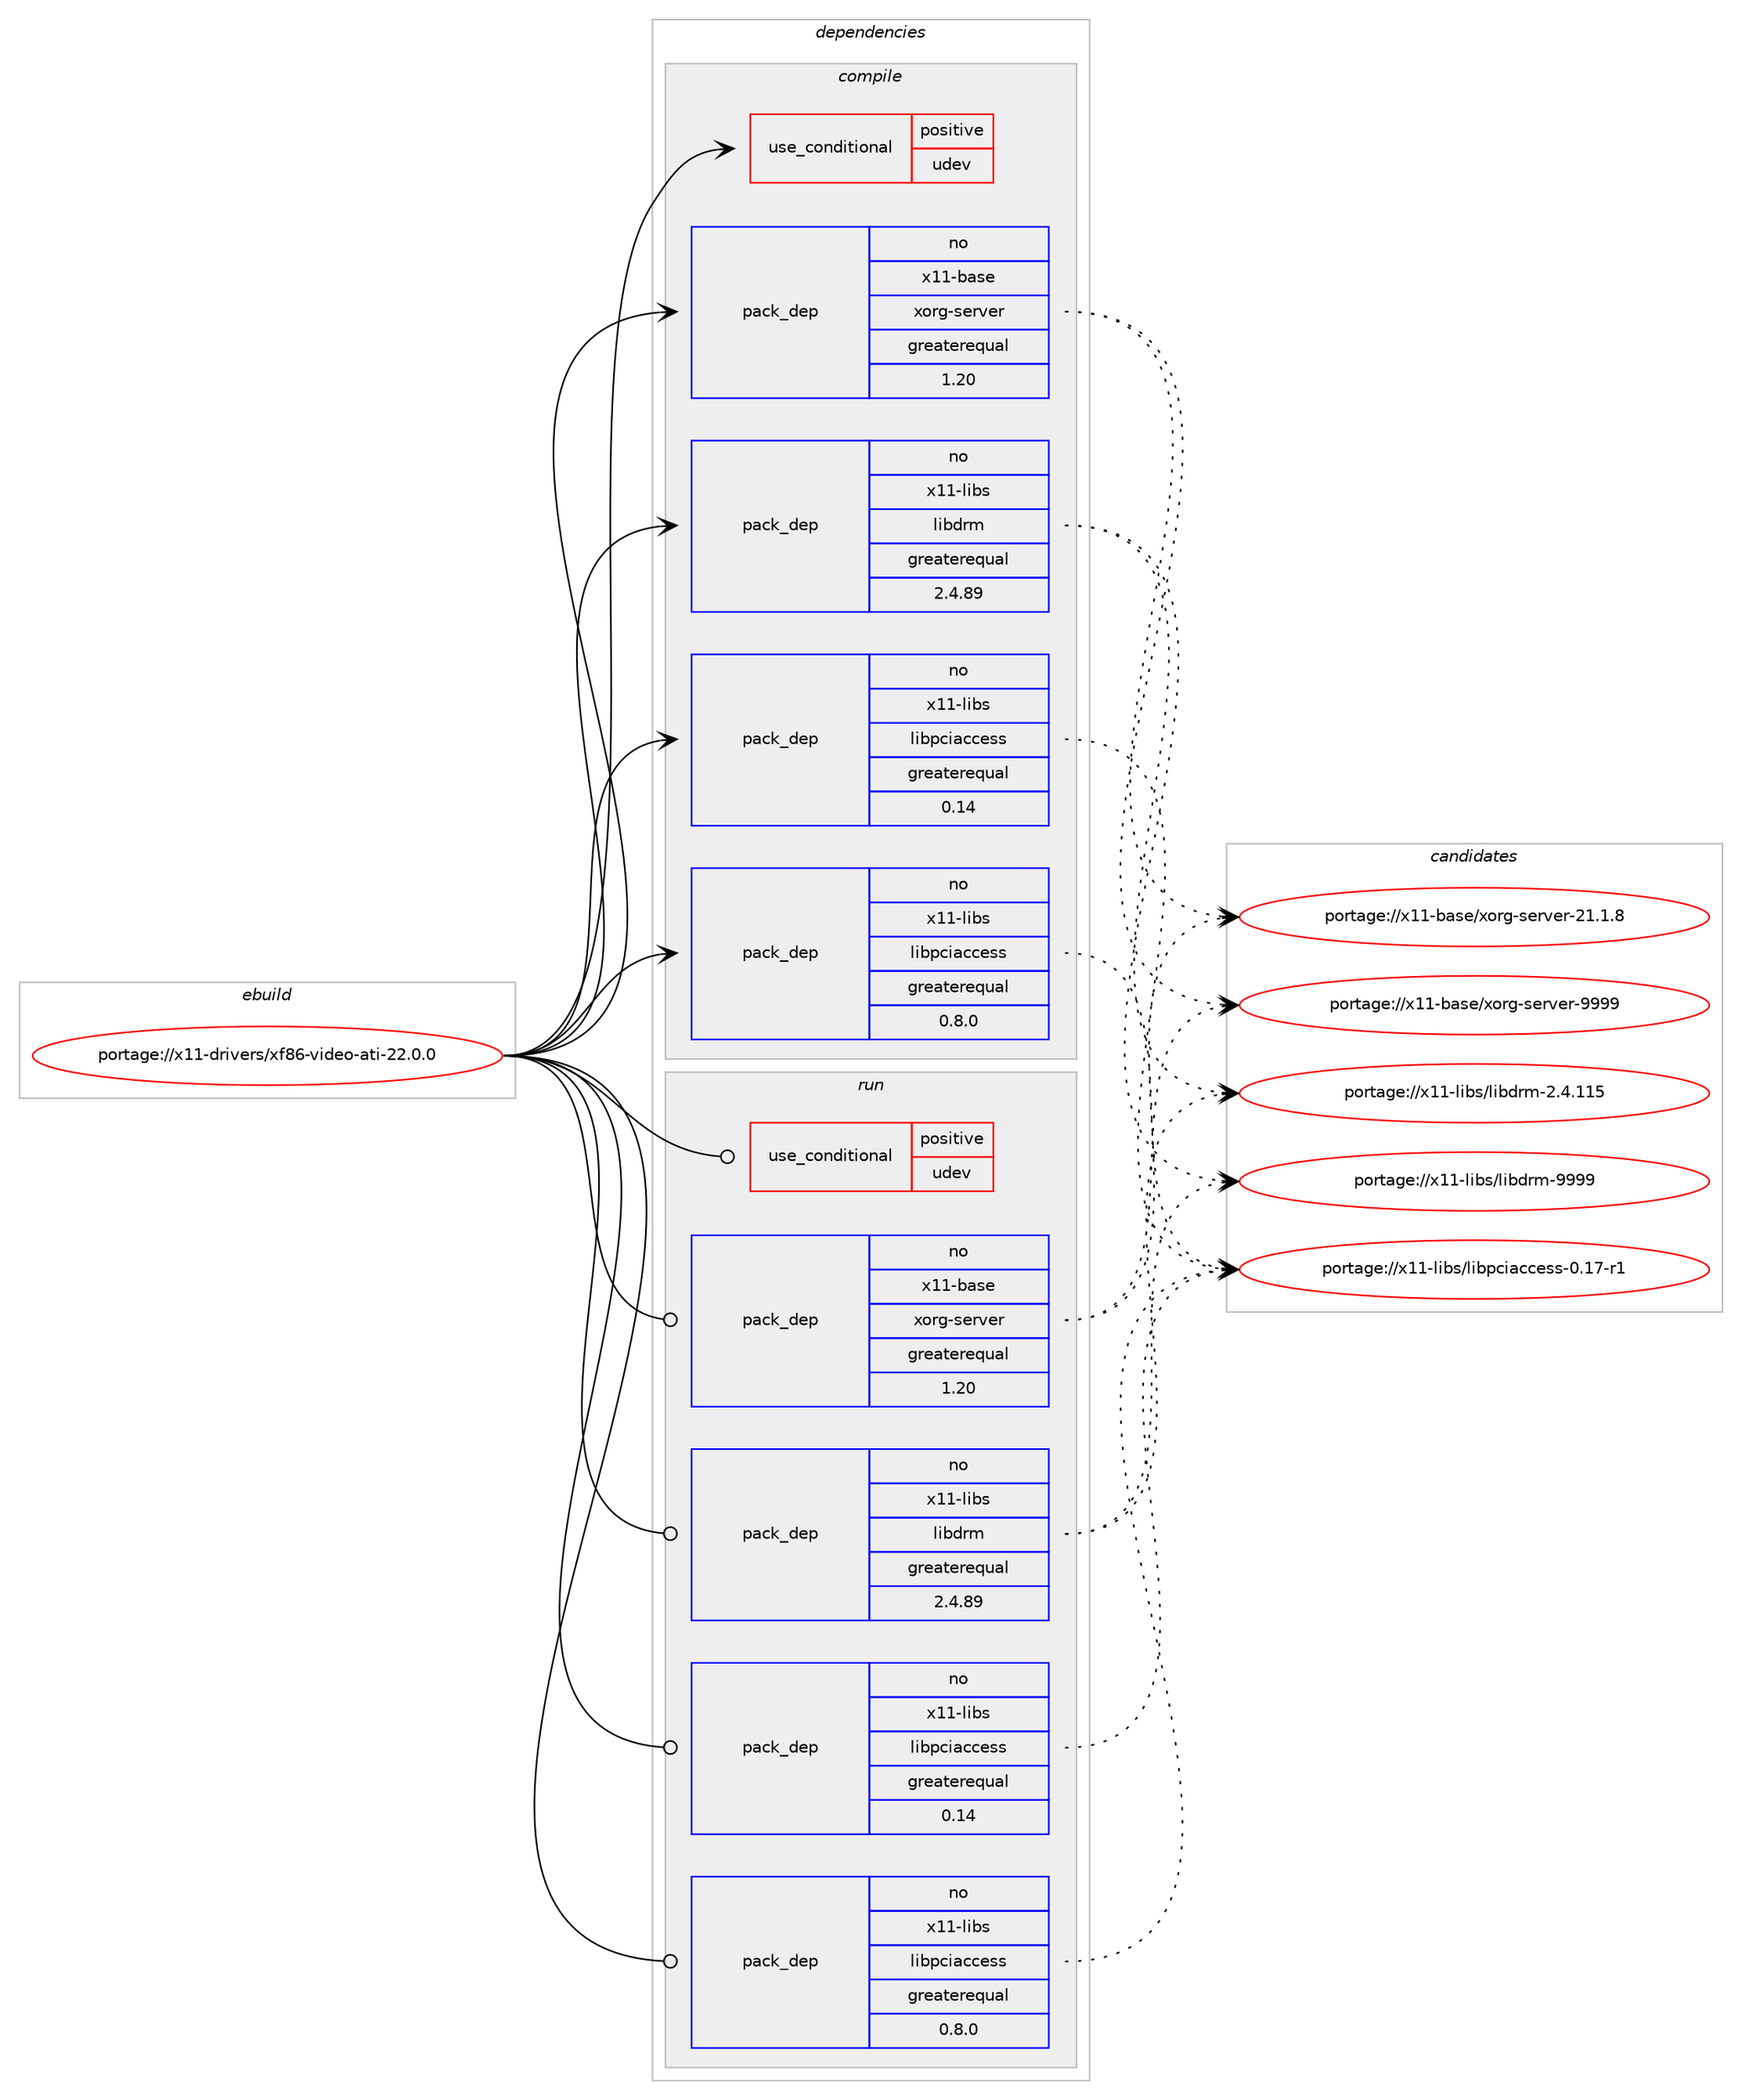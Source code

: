 digraph prolog {

# *************
# Graph options
# *************

newrank=true;
concentrate=true;
compound=true;
graph [rankdir=LR,fontname=Helvetica,fontsize=10,ranksep=1.5];#, ranksep=2.5, nodesep=0.2];
edge  [arrowhead=vee];
node  [fontname=Helvetica,fontsize=10];

# **********
# The ebuild
# **********

subgraph cluster_leftcol {
color=gray;
rank=same;
label=<<i>ebuild</i>>;
id [label="portage://x11-drivers/xf86-video-ati-22.0.0", color=red, width=4, href="../x11-drivers/xf86-video-ati-22.0.0.svg"];
}

# ****************
# The dependencies
# ****************

subgraph cluster_midcol {
color=gray;
label=<<i>dependencies</i>>;
subgraph cluster_compile {
fillcolor="#eeeeee";
style=filled;
label=<<i>compile</i>>;
subgraph cond1555 {
dependency3211 [label=<<TABLE BORDER="0" CELLBORDER="1" CELLSPACING="0" CELLPADDING="4"><TR><TD ROWSPAN="3" CELLPADDING="10">use_conditional</TD></TR><TR><TD>positive</TD></TR><TR><TD>udev</TD></TR></TABLE>>, shape=none, color=red];
# *** BEGIN UNKNOWN DEPENDENCY TYPE (TODO) ***
# dependency3211 -> package_dependency(portage://x11-drivers/xf86-video-ati-22.0.0,install,no,virtual,libudev,none,[,,],any_same_slot,[])
# *** END UNKNOWN DEPENDENCY TYPE (TODO) ***

}
id:e -> dependency3211:w [weight=20,style="solid",arrowhead="vee"];
# *** BEGIN UNKNOWN DEPENDENCY TYPE (TODO) ***
# id -> package_dependency(portage://x11-drivers/xf86-video-ati-22.0.0,install,no,media-libs,mesa,none,[,,],[],[])
# *** END UNKNOWN DEPENDENCY TYPE (TODO) ***

# *** BEGIN UNKNOWN DEPENDENCY TYPE (TODO) ***
# id -> package_dependency(portage://x11-drivers/xf86-video-ati-22.0.0,install,no,x11-base,xorg-proto,none,[,,],[],[])
# *** END UNKNOWN DEPENDENCY TYPE (TODO) ***

subgraph pack1517 {
dependency3212 [label=<<TABLE BORDER="0" CELLBORDER="1" CELLSPACING="0" CELLPADDING="4" WIDTH="220"><TR><TD ROWSPAN="6" CELLPADDING="30">pack_dep</TD></TR><TR><TD WIDTH="110">no</TD></TR><TR><TD>x11-base</TD></TR><TR><TD>xorg-server</TD></TR><TR><TD>greaterequal</TD></TR><TR><TD>1.20</TD></TR></TABLE>>, shape=none, color=blue];
}
id:e -> dependency3212:w [weight=20,style="solid",arrowhead="vee"];
# *** BEGIN UNKNOWN DEPENDENCY TYPE (TODO) ***
# id -> package_dependency(portage://x11-drivers/xf86-video-ati-22.0.0,install,no,x11-base,xorg-server,none,[,,],[],[use(disable(minimal),none)])
# *** END UNKNOWN DEPENDENCY TYPE (TODO) ***

subgraph pack1518 {
dependency3213 [label=<<TABLE BORDER="0" CELLBORDER="1" CELLSPACING="0" CELLPADDING="4" WIDTH="220"><TR><TD ROWSPAN="6" CELLPADDING="30">pack_dep</TD></TR><TR><TD WIDTH="110">no</TD></TR><TR><TD>x11-libs</TD></TR><TR><TD>libdrm</TD></TR><TR><TD>greaterequal</TD></TR><TR><TD>2.4.89</TD></TR></TABLE>>, shape=none, color=blue];
}
id:e -> dependency3213:w [weight=20,style="solid",arrowhead="vee"];
# *** BEGIN UNKNOWN DEPENDENCY TYPE (TODO) ***
# id -> package_dependency(portage://x11-drivers/xf86-video-ati-22.0.0,install,no,x11-libs,libdrm,none,[,,],[],[])
# *** END UNKNOWN DEPENDENCY TYPE (TODO) ***

subgraph pack1519 {
dependency3214 [label=<<TABLE BORDER="0" CELLBORDER="1" CELLSPACING="0" CELLPADDING="4" WIDTH="220"><TR><TD ROWSPAN="6" CELLPADDING="30">pack_dep</TD></TR><TR><TD WIDTH="110">no</TD></TR><TR><TD>x11-libs</TD></TR><TR><TD>libpciaccess</TD></TR><TR><TD>greaterequal</TD></TR><TR><TD>0.14</TD></TR></TABLE>>, shape=none, color=blue];
}
id:e -> dependency3214:w [weight=20,style="solid",arrowhead="vee"];
subgraph pack1520 {
dependency3215 [label=<<TABLE BORDER="0" CELLBORDER="1" CELLSPACING="0" CELLPADDING="4" WIDTH="220"><TR><TD ROWSPAN="6" CELLPADDING="30">pack_dep</TD></TR><TR><TD WIDTH="110">no</TD></TR><TR><TD>x11-libs</TD></TR><TR><TD>libpciaccess</TD></TR><TR><TD>greaterequal</TD></TR><TR><TD>0.8.0</TD></TR></TABLE>>, shape=none, color=blue];
}
id:e -> dependency3215:w [weight=20,style="solid",arrowhead="vee"];
}
subgraph cluster_compileandrun {
fillcolor="#eeeeee";
style=filled;
label=<<i>compile and run</i>>;
}
subgraph cluster_run {
fillcolor="#eeeeee";
style=filled;
label=<<i>run</i>>;
subgraph cond1556 {
dependency3216 [label=<<TABLE BORDER="0" CELLBORDER="1" CELLSPACING="0" CELLPADDING="4"><TR><TD ROWSPAN="3" CELLPADDING="10">use_conditional</TD></TR><TR><TD>positive</TD></TR><TR><TD>udev</TD></TR></TABLE>>, shape=none, color=red];
# *** BEGIN UNKNOWN DEPENDENCY TYPE (TODO) ***
# dependency3216 -> package_dependency(portage://x11-drivers/xf86-video-ati-22.0.0,run,no,virtual,libudev,none,[,,],any_same_slot,[])
# *** END UNKNOWN DEPENDENCY TYPE (TODO) ***

}
id:e -> dependency3216:w [weight=20,style="solid",arrowhead="odot"];
# *** BEGIN UNKNOWN DEPENDENCY TYPE (TODO) ***
# id -> package_dependency(portage://x11-drivers/xf86-video-ati-22.0.0,run,no,media-libs,mesa,none,[,,],[],[])
# *** END UNKNOWN DEPENDENCY TYPE (TODO) ***

subgraph pack1521 {
dependency3217 [label=<<TABLE BORDER="0" CELLBORDER="1" CELLSPACING="0" CELLPADDING="4" WIDTH="220"><TR><TD ROWSPAN="6" CELLPADDING="30">pack_dep</TD></TR><TR><TD WIDTH="110">no</TD></TR><TR><TD>x11-base</TD></TR><TR><TD>xorg-server</TD></TR><TR><TD>greaterequal</TD></TR><TR><TD>1.20</TD></TR></TABLE>>, shape=none, color=blue];
}
id:e -> dependency3217:w [weight=20,style="solid",arrowhead="odot"];
# *** BEGIN UNKNOWN DEPENDENCY TYPE (TODO) ***
# id -> package_dependency(portage://x11-drivers/xf86-video-ati-22.0.0,run,no,x11-base,xorg-server,none,[,,],[],[use(disable(minimal),none)])
# *** END UNKNOWN DEPENDENCY TYPE (TODO) ***

# *** BEGIN UNKNOWN DEPENDENCY TYPE (TODO) ***
# id -> package_dependency(portage://x11-drivers/xf86-video-ati-22.0.0,run,no,x11-base,xorg-server,none,[,,],any_same_slot,[])
# *** END UNKNOWN DEPENDENCY TYPE (TODO) ***

subgraph pack1522 {
dependency3218 [label=<<TABLE BORDER="0" CELLBORDER="1" CELLSPACING="0" CELLPADDING="4" WIDTH="220"><TR><TD ROWSPAN="6" CELLPADDING="30">pack_dep</TD></TR><TR><TD WIDTH="110">no</TD></TR><TR><TD>x11-libs</TD></TR><TR><TD>libdrm</TD></TR><TR><TD>greaterequal</TD></TR><TR><TD>2.4.89</TD></TR></TABLE>>, shape=none, color=blue];
}
id:e -> dependency3218:w [weight=20,style="solid",arrowhead="odot"];
# *** BEGIN UNKNOWN DEPENDENCY TYPE (TODO) ***
# id -> package_dependency(portage://x11-drivers/xf86-video-ati-22.0.0,run,no,x11-libs,libdrm,none,[,,],[],[])
# *** END UNKNOWN DEPENDENCY TYPE (TODO) ***

subgraph pack1523 {
dependency3219 [label=<<TABLE BORDER="0" CELLBORDER="1" CELLSPACING="0" CELLPADDING="4" WIDTH="220"><TR><TD ROWSPAN="6" CELLPADDING="30">pack_dep</TD></TR><TR><TD WIDTH="110">no</TD></TR><TR><TD>x11-libs</TD></TR><TR><TD>libpciaccess</TD></TR><TR><TD>greaterequal</TD></TR><TR><TD>0.14</TD></TR></TABLE>>, shape=none, color=blue];
}
id:e -> dependency3219:w [weight=20,style="solid",arrowhead="odot"];
subgraph pack1524 {
dependency3220 [label=<<TABLE BORDER="0" CELLBORDER="1" CELLSPACING="0" CELLPADDING="4" WIDTH="220"><TR><TD ROWSPAN="6" CELLPADDING="30">pack_dep</TD></TR><TR><TD WIDTH="110">no</TD></TR><TR><TD>x11-libs</TD></TR><TR><TD>libpciaccess</TD></TR><TR><TD>greaterequal</TD></TR><TR><TD>0.8.0</TD></TR></TABLE>>, shape=none, color=blue];
}
id:e -> dependency3220:w [weight=20,style="solid",arrowhead="odot"];
}
}

# **************
# The candidates
# **************

subgraph cluster_choices {
rank=same;
color=gray;
label=<<i>candidates</i>>;

subgraph choice1517 {
color=black;
nodesep=1;
choice1204949459897115101471201111141034511510111411810111445504946494656 [label="portage://x11-base/xorg-server-21.1.8", color=red, width=4,href="../x11-base/xorg-server-21.1.8.svg"];
choice120494945989711510147120111114103451151011141181011144557575757 [label="portage://x11-base/xorg-server-9999", color=red, width=4,href="../x11-base/xorg-server-9999.svg"];
dependency3212:e -> choice1204949459897115101471201111141034511510111411810111445504946494656:w [style=dotted,weight="100"];
dependency3212:e -> choice120494945989711510147120111114103451151011141181011144557575757:w [style=dotted,weight="100"];
}
subgraph choice1518 {
color=black;
nodesep=1;
choice1204949451081059811547108105981001141094550465246494953 [label="portage://x11-libs/libdrm-2.4.115", color=red, width=4,href="../x11-libs/libdrm-2.4.115.svg"];
choice1204949451081059811547108105981001141094557575757 [label="portage://x11-libs/libdrm-9999", color=red, width=4,href="../x11-libs/libdrm-9999.svg"];
dependency3213:e -> choice1204949451081059811547108105981001141094550465246494953:w [style=dotted,weight="100"];
dependency3213:e -> choice1204949451081059811547108105981001141094557575757:w [style=dotted,weight="100"];
}
subgraph choice1519 {
color=black;
nodesep=1;
choice1204949451081059811547108105981129910597999910111511545484649554511449 [label="portage://x11-libs/libpciaccess-0.17-r1", color=red, width=4,href="../x11-libs/libpciaccess-0.17-r1.svg"];
dependency3214:e -> choice1204949451081059811547108105981129910597999910111511545484649554511449:w [style=dotted,weight="100"];
}
subgraph choice1520 {
color=black;
nodesep=1;
choice1204949451081059811547108105981129910597999910111511545484649554511449 [label="portage://x11-libs/libpciaccess-0.17-r1", color=red, width=4,href="../x11-libs/libpciaccess-0.17-r1.svg"];
dependency3215:e -> choice1204949451081059811547108105981129910597999910111511545484649554511449:w [style=dotted,weight="100"];
}
subgraph choice1521 {
color=black;
nodesep=1;
choice1204949459897115101471201111141034511510111411810111445504946494656 [label="portage://x11-base/xorg-server-21.1.8", color=red, width=4,href="../x11-base/xorg-server-21.1.8.svg"];
choice120494945989711510147120111114103451151011141181011144557575757 [label="portage://x11-base/xorg-server-9999", color=red, width=4,href="../x11-base/xorg-server-9999.svg"];
dependency3217:e -> choice1204949459897115101471201111141034511510111411810111445504946494656:w [style=dotted,weight="100"];
dependency3217:e -> choice120494945989711510147120111114103451151011141181011144557575757:w [style=dotted,weight="100"];
}
subgraph choice1522 {
color=black;
nodesep=1;
choice1204949451081059811547108105981001141094550465246494953 [label="portage://x11-libs/libdrm-2.4.115", color=red, width=4,href="../x11-libs/libdrm-2.4.115.svg"];
choice1204949451081059811547108105981001141094557575757 [label="portage://x11-libs/libdrm-9999", color=red, width=4,href="../x11-libs/libdrm-9999.svg"];
dependency3218:e -> choice1204949451081059811547108105981001141094550465246494953:w [style=dotted,weight="100"];
dependency3218:e -> choice1204949451081059811547108105981001141094557575757:w [style=dotted,weight="100"];
}
subgraph choice1523 {
color=black;
nodesep=1;
choice1204949451081059811547108105981129910597999910111511545484649554511449 [label="portage://x11-libs/libpciaccess-0.17-r1", color=red, width=4,href="../x11-libs/libpciaccess-0.17-r1.svg"];
dependency3219:e -> choice1204949451081059811547108105981129910597999910111511545484649554511449:w [style=dotted,weight="100"];
}
subgraph choice1524 {
color=black;
nodesep=1;
choice1204949451081059811547108105981129910597999910111511545484649554511449 [label="portage://x11-libs/libpciaccess-0.17-r1", color=red, width=4,href="../x11-libs/libpciaccess-0.17-r1.svg"];
dependency3220:e -> choice1204949451081059811547108105981129910597999910111511545484649554511449:w [style=dotted,weight="100"];
}
}

}
